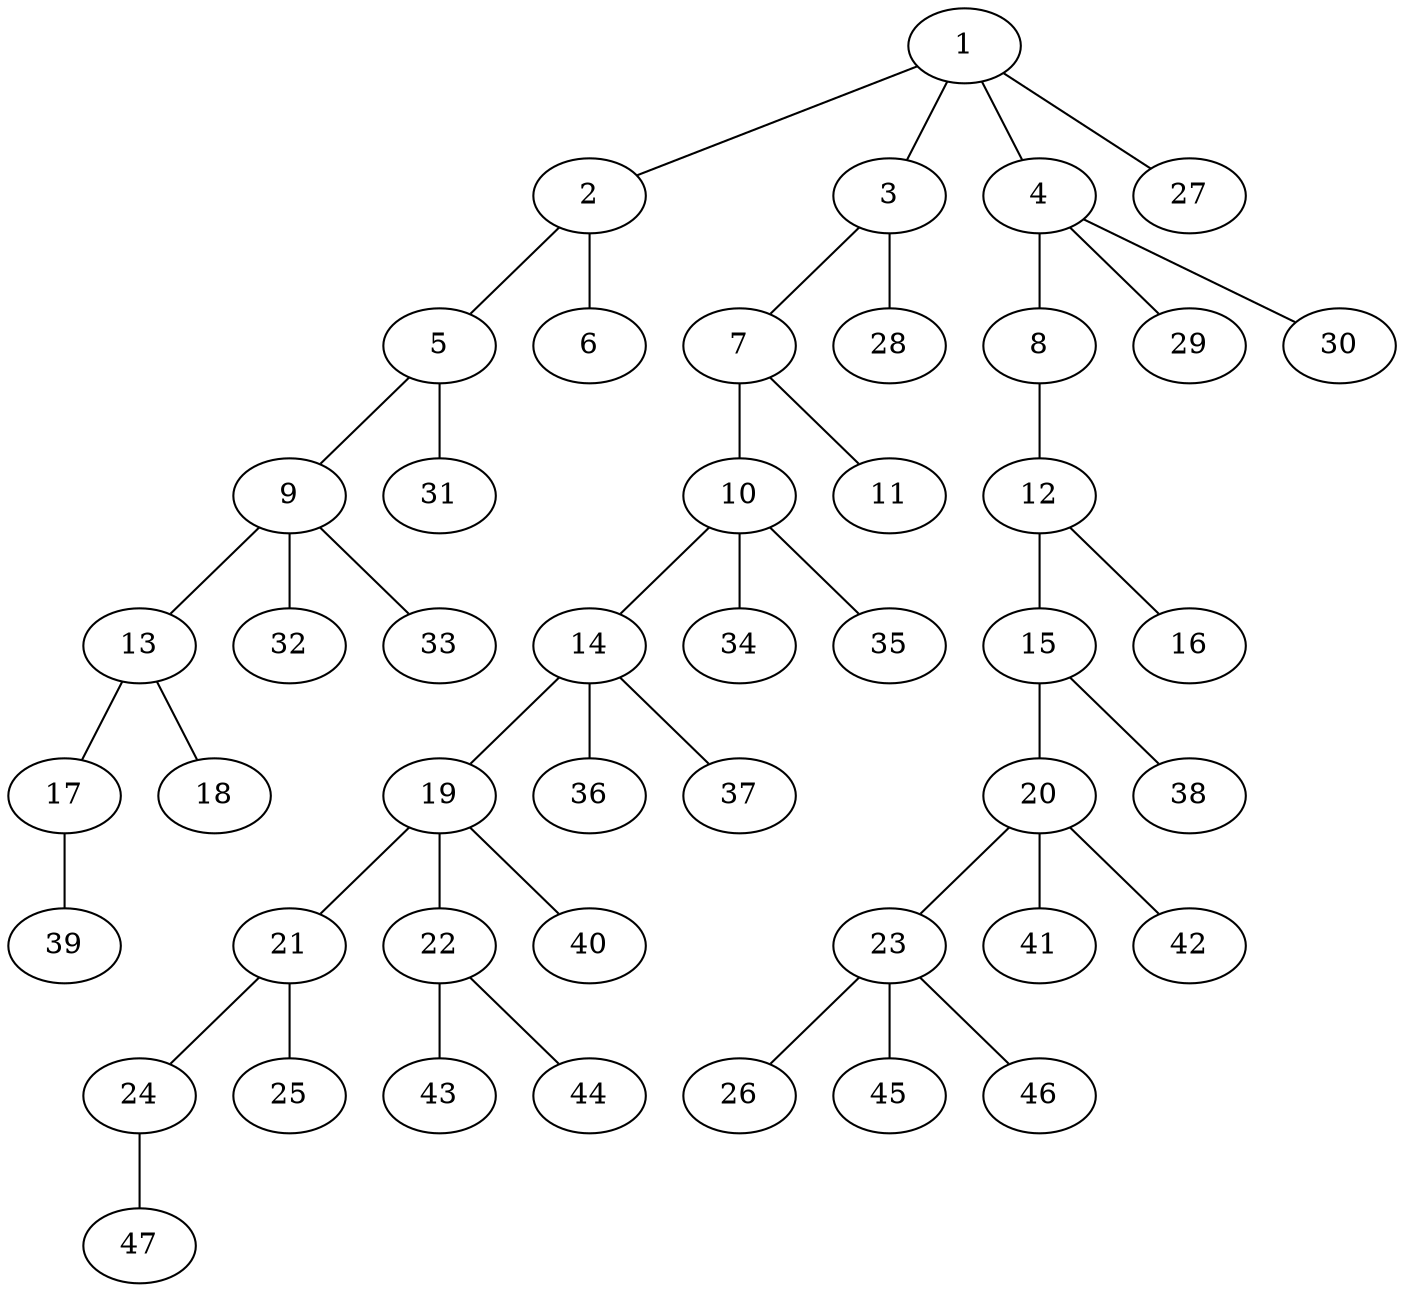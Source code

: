 graph molecule_2326 {
	1	 [chem=C];
	2	 [chem=C];
	1 -- 2	 [valence=1];
	3	 [chem=N];
	1 -- 3	 [valence=1];
	4	 [chem=C];
	1 -- 4	 [valence=1];
	27	 [chem=H];
	1 -- 27	 [valence=1];
	5	 [chem=N];
	2 -- 5	 [valence=1];
	6	 [chem=O];
	2 -- 6	 [valence=2];
	7	 [chem=C];
	3 -- 7	 [valence=1];
	28	 [chem=H];
	3 -- 28	 [valence=1];
	8	 [chem=S];
	4 -- 8	 [valence=1];
	29	 [chem=H];
	4 -- 29	 [valence=1];
	30	 [chem=H];
	4 -- 30	 [valence=1];
	9	 [chem=C];
	5 -- 9	 [valence=1];
	31	 [chem=H];
	5 -- 31	 [valence=1];
	10	 [chem=C];
	7 -- 10	 [valence=1];
	11	 [chem=O];
	7 -- 11	 [valence=2];
	12	 [chem=C];
	8 -- 12	 [valence=1];
	13	 [chem=C];
	9 -- 13	 [valence=1];
	32	 [chem=H];
	9 -- 32	 [valence=1];
	33	 [chem=H];
	9 -- 33	 [valence=1];
	14	 [chem=C];
	10 -- 14	 [valence=1];
	34	 [chem=H];
	10 -- 34	 [valence=1];
	35	 [chem=H];
	10 -- 35	 [valence=1];
	15	 [chem=N];
	12 -- 15	 [valence=1];
	16	 [chem=O];
	12 -- 16	 [valence=2];
	17	 [chem=O];
	13 -- 17	 [valence=1];
	18	 [chem=O];
	13 -- 18	 [valence=2];
	19	 [chem=C];
	14 -- 19	 [valence=1];
	36	 [chem=H];
	14 -- 36	 [valence=1];
	37	 [chem=H];
	14 -- 37	 [valence=1];
	20	 [chem=C];
	15 -- 20	 [valence=1];
	38	 [chem=H];
	15 -- 38	 [valence=1];
	39	 [chem=H];
	17 -- 39	 [valence=1];
	21	 [chem=C];
	19 -- 21	 [valence=1];
	22	 [chem=N];
	19 -- 22	 [valence=1];
	40	 [chem=H];
	19 -- 40	 [valence=1];
	23	 [chem=C];
	20 -- 23	 [valence=1];
	41	 [chem=H];
	20 -- 41	 [valence=1];
	42	 [chem=H];
	20 -- 42	 [valence=1];
	24	 [chem=O];
	21 -- 24	 [valence=1];
	25	 [chem=O];
	21 -- 25	 [valence=2];
	43	 [chem=H];
	22 -- 43	 [valence=1];
	44	 [chem=H];
	22 -- 44	 [valence=1];
	26	 [chem=Cl];
	23 -- 26	 [valence=1];
	45	 [chem=H];
	23 -- 45	 [valence=1];
	46	 [chem=H];
	23 -- 46	 [valence=1];
	47	 [chem=H];
	24 -- 47	 [valence=1];
}
